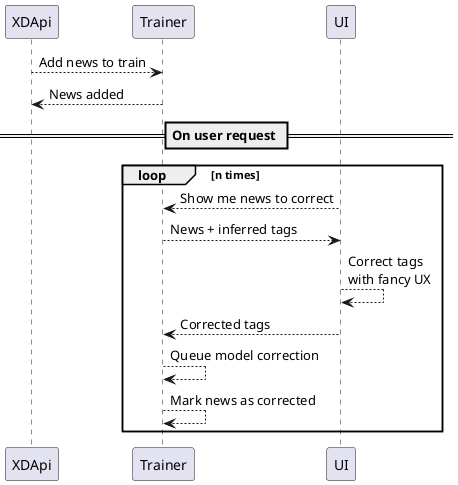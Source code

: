@startuml

XDApi --> Trainer: Add news to train
Trainer --> XDApi: News added
== On user request ==
loop n times
UI --> Trainer: Show me news to correct
Trainer --> UI: News + inferred tags
UI --> UI: Correct tags\nwith fancy UX
UI --> Trainer: Corrected tags
Trainer --> Trainer: Queue model correction
Trainer --> Trainer: Mark news as corrected
end
@enduml
